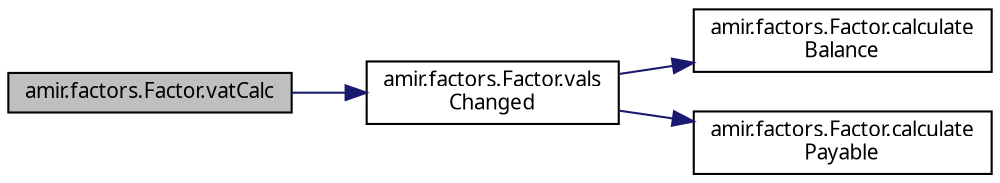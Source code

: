 digraph "amir.factors.Factor.vatCalc"
{
 // LATEX_PDF_SIZE
  edge [fontname="FreeSans.ttf",fontsize="10",labelfontname="FreeSans.ttf",labelfontsize="10"];
  node [fontname="FreeSans.ttf",fontsize="10",shape=record];
  rankdir="LR";
  Node1 [label="amir.factors.Factor.vatCalc",height=0.2,width=0.4,color="black", fillcolor="grey75", style="filled", fontcolor="black",tooltip=" "];
  Node1 -> Node2 [color="midnightblue",fontsize="10",style="solid",fontname="FreeSans.ttf"];
  Node2 [label="amir.factors.Factor.vals\lChanged",height=0.2,width=0.4,color="black", fillcolor="white", style="filled",URL="$classamir_1_1factors_1_1_factor.html#a517dde221cc41c4be02ec0b81c86145f",tooltip=" "];
  Node2 -> Node3 [color="midnightblue",fontsize="10",style="solid",fontname="FreeSans.ttf"];
  Node3 [label="amir.factors.Factor.calculate\lBalance",height=0.2,width=0.4,color="black", fillcolor="white", style="filled",URL="$classamir_1_1factors_1_1_factor.html#ac79fae08586321d709244fc4dcd3ff43",tooltip=" "];
  Node2 -> Node4 [color="midnightblue",fontsize="10",style="solid",fontname="FreeSans.ttf"];
  Node4 [label="amir.factors.Factor.calculate\lPayable",height=0.2,width=0.4,color="black", fillcolor="white", style="filled",URL="$classamir_1_1factors_1_1_factor.html#ab0968a2a46e1d9c44c323f220dab8ce5",tooltip=" "];
}

